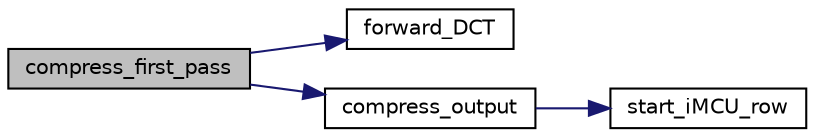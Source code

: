 digraph "compress_first_pass"
{
 // LATEX_PDF_SIZE
  bgcolor="transparent";
  edge [fontname="Helvetica",fontsize="10",labelfontname="Helvetica",labelfontsize="10"];
  node [fontname="Helvetica",fontsize="10",shape=record];
  rankdir="LR";
  Node8 [label="compress_first_pass",height=0.2,width=0.4,color="black", fillcolor="grey75", style="filled", fontcolor="black",tooltip=" "];
  Node8 -> Node9 [color="midnightblue",fontsize="10",style="solid",fontname="Helvetica"];
  Node9 [label="forward_DCT",height=0.2,width=0.4,color="black",URL="$jcdctmgr_8c.html#a82a7f3605434e9a84dad410931862852",tooltip=" "];
  Node8 -> Node10 [color="midnightblue",fontsize="10",style="solid",fontname="Helvetica"];
  Node10 [label="compress_output",height=0.2,width=0.4,color="black",URL="$jccoefct_8c.html#afeb2983cdfa6bbf70ad8e8c2242a6dd1",tooltip=" "];
  Node10 -> Node11 [color="midnightblue",fontsize="10",style="solid",fontname="Helvetica"];
  Node11 [label="start_iMCU_row",height=0.2,width=0.4,color="black",URL="$jctrans_8c.html#a36af8147c149ad95035fc08ff3012ef5",tooltip=" "];
}
